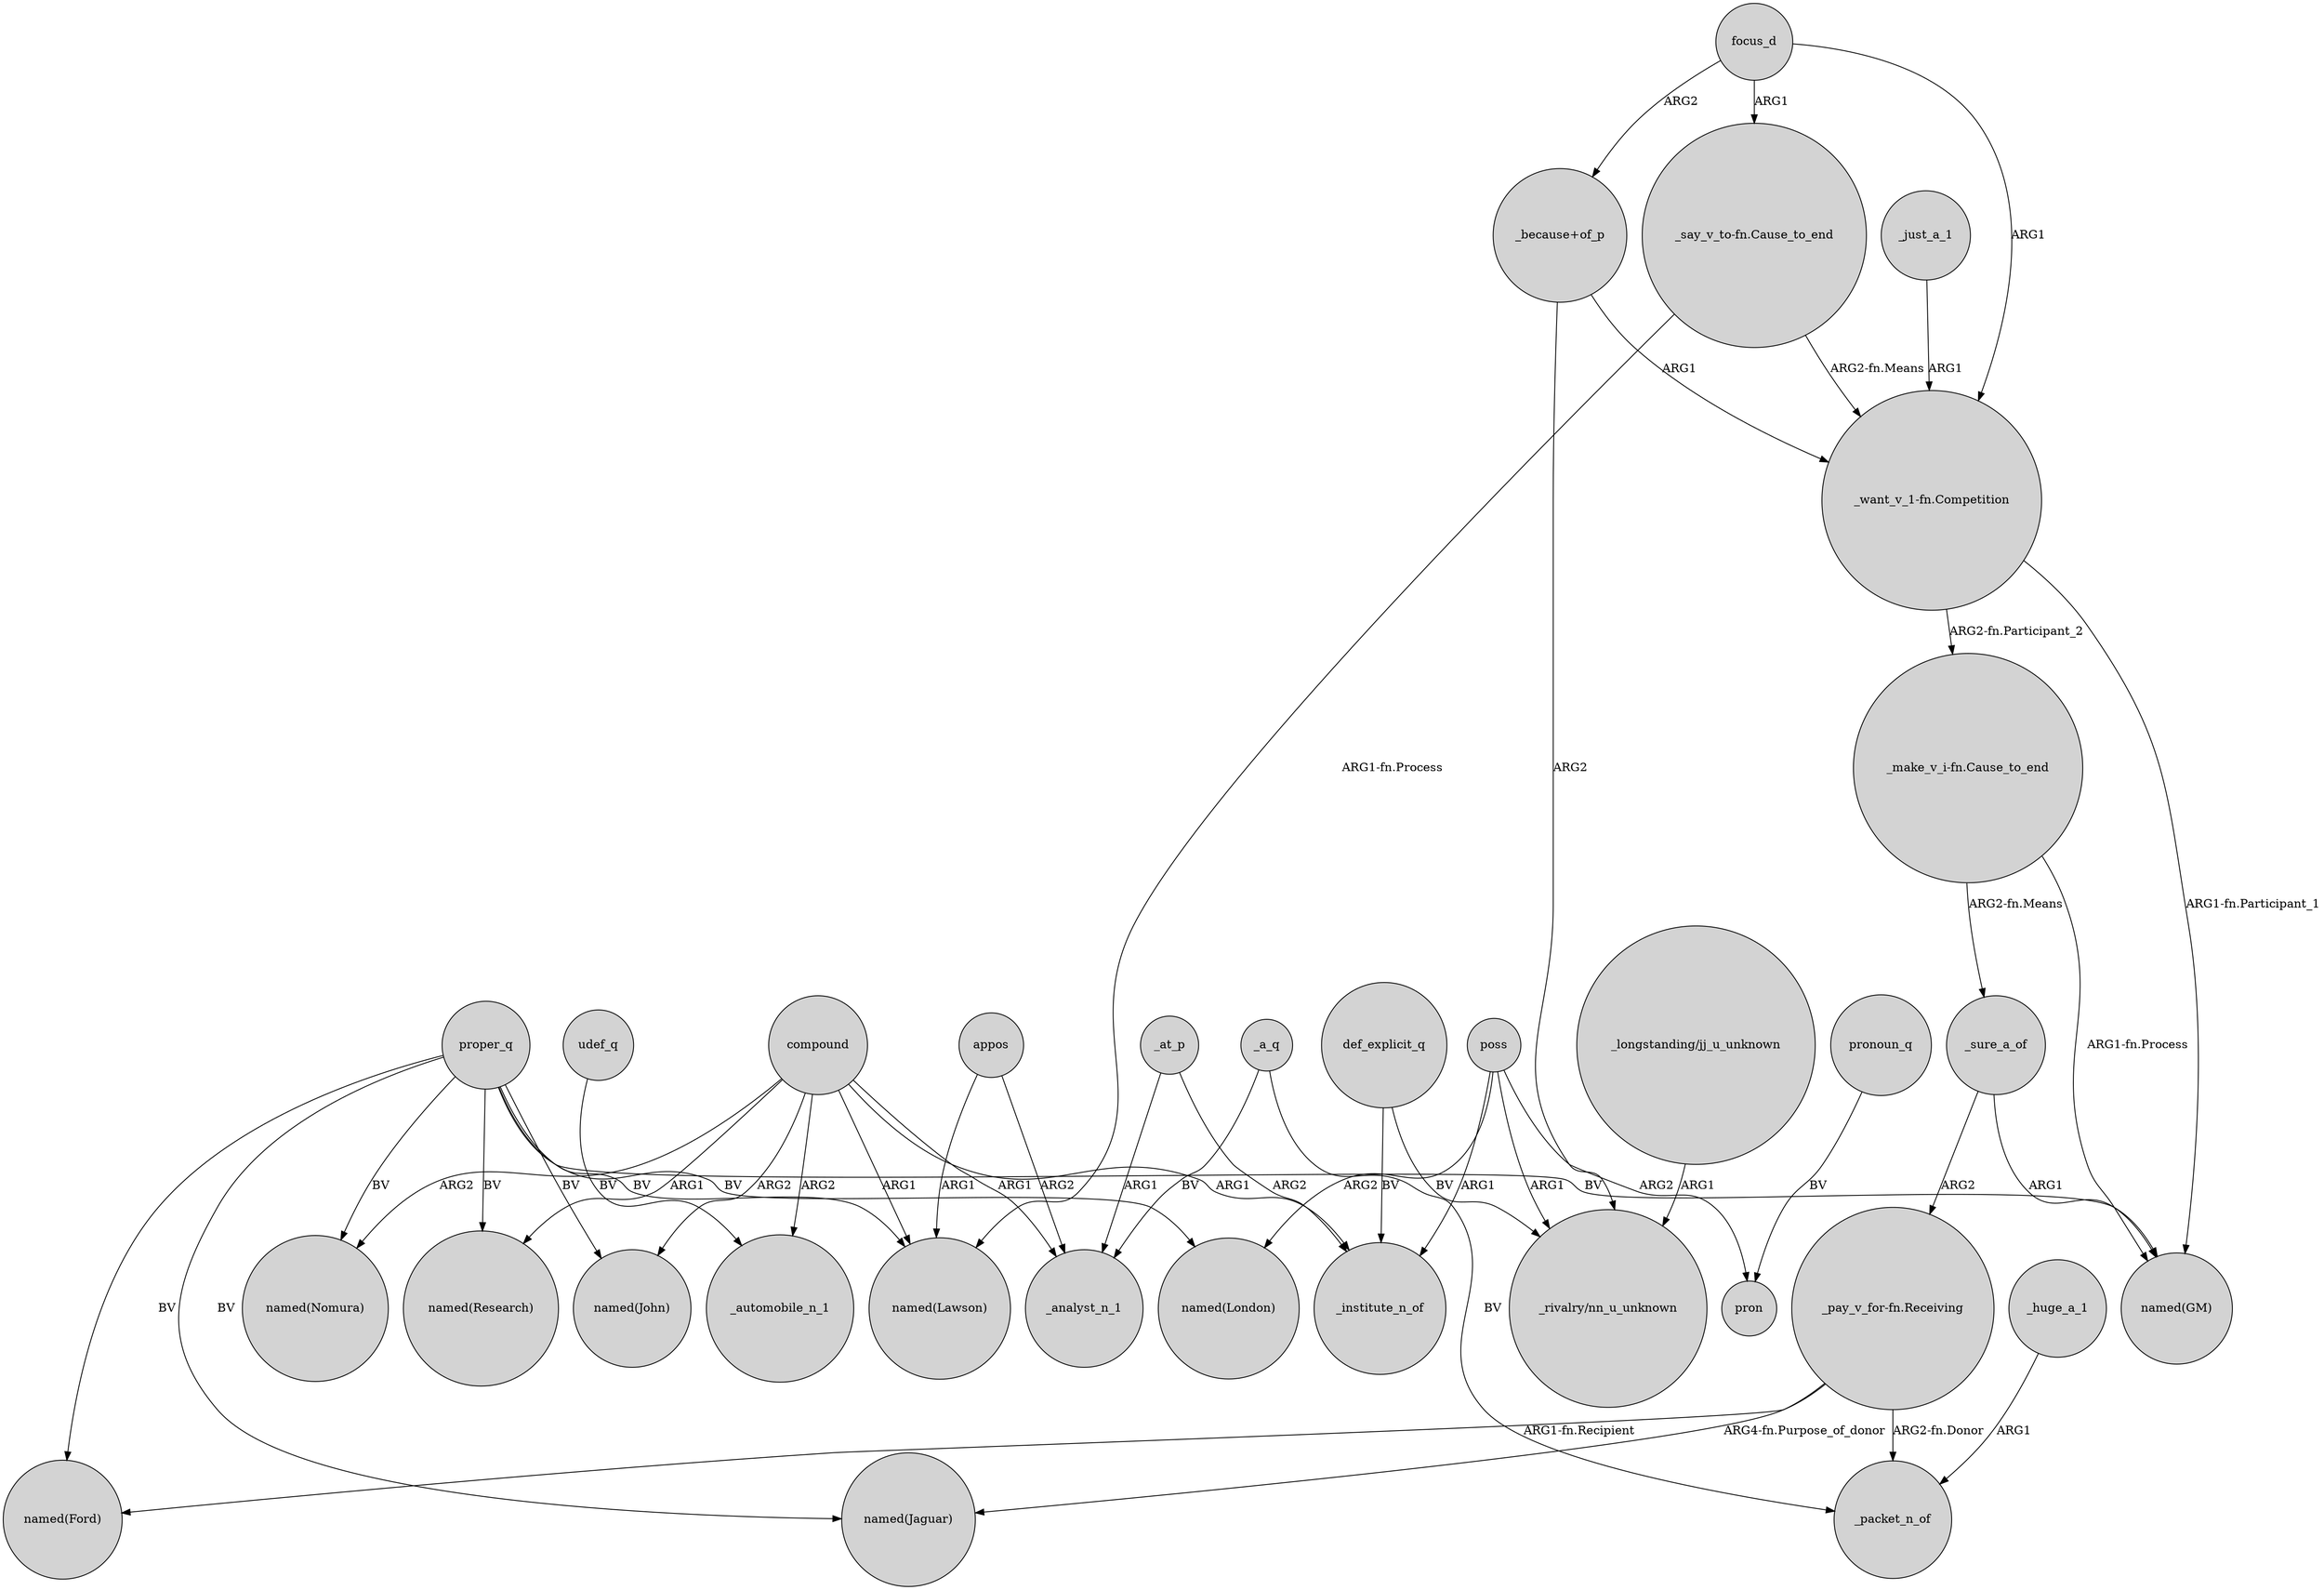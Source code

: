 digraph {
	node [shape=circle style=filled]
	compound -> "named(Lawson)" [label=ARG1]
	"_make_v_i-fn.Cause_to_end" -> _sure_a_of [label="ARG2-fn.Means"]
	proper_q -> "named(Ford)" [label=BV]
	focus_d -> "_say_v_to-fn.Cause_to_end" [label=ARG1]
	_sure_a_of -> "named(GM)" [label=ARG1]
	"_longstanding/jj_u_unknown" -> "_rivalry/nn_u_unknown" [label=ARG1]
	proper_q -> "named(GM)" [label=BV]
	"_say_v_to-fn.Cause_to_end" -> "named(Lawson)" [label="ARG1-fn.Process"]
	"_because+of_p" -> "_want_v_1-fn.Competition" [label=ARG1]
	"_because+of_p" -> "_rivalry/nn_u_unknown" [label=ARG2]
	poss -> _institute_n_of [label=ARG1]
	proper_q -> "named(Lawson)" [label=BV]
	_sure_a_of -> "_pay_v_for-fn.Receiving" [label=ARG2]
	def_explicit_q -> _institute_n_of [label=BV]
	poss -> "_rivalry/nn_u_unknown" [label=ARG1]
	appos -> "named(Lawson)" [label=ARG1]
	_at_p -> _institute_n_of [label=ARG2]
	udef_q -> _automobile_n_1 [label=BV]
	compound -> "named(Nomura)" [label=ARG2]
	_a_q -> _analyst_n_1 [label=BV]
	pronoun_q -> pron [label=BV]
	poss -> "named(London)" [label=ARG2]
	poss -> pron [label=ARG2]
	_at_p -> _analyst_n_1 [label=ARG1]
	compound -> "named(John)" [label=ARG2]
	"_say_v_to-fn.Cause_to_end" -> "_want_v_1-fn.Competition" [label="ARG2-fn.Means"]
	appos -> _analyst_n_1 [label=ARG2]
	compound -> _analyst_n_1 [label=ARG1]
	compound -> "named(Research)" [label=ARG1]
	"_want_v_1-fn.Competition" -> "named(GM)" [label="ARG1-fn.Participant_1"]
	focus_d -> "_because+of_p" [label=ARG2]
	proper_q -> "named(Jaguar)" [label=BV]
	_huge_a_1 -> _packet_n_of [label=ARG1]
	_just_a_1 -> "_want_v_1-fn.Competition" [label=ARG1]
	compound -> _institute_n_of [label=ARG1]
	proper_q -> "named(London)" [label=BV]
	"_pay_v_for-fn.Receiving" -> "named(Jaguar)" [label="ARG4-fn.Purpose_of_donor"]
	proper_q -> "named(Nomura)" [label=BV]
	"_pay_v_for-fn.Receiving" -> "named(Ford)" [label="ARG1-fn.Recipient"]
	"_want_v_1-fn.Competition" -> "_make_v_i-fn.Cause_to_end" [label="ARG2-fn.Participant_2"]
	compound -> _automobile_n_1 [label=ARG2]
	focus_d -> "_want_v_1-fn.Competition" [label=ARG1]
	"_pay_v_for-fn.Receiving" -> _packet_n_of [label="ARG2-fn.Donor"]
	proper_q -> "named(Research)" [label=BV]
	_a_q -> _packet_n_of [label=BV]
	def_explicit_q -> "_rivalry/nn_u_unknown" [label=BV]
	"_make_v_i-fn.Cause_to_end" -> "named(GM)" [label="ARG1-fn.Process"]
	proper_q -> "named(John)" [label=BV]
}
